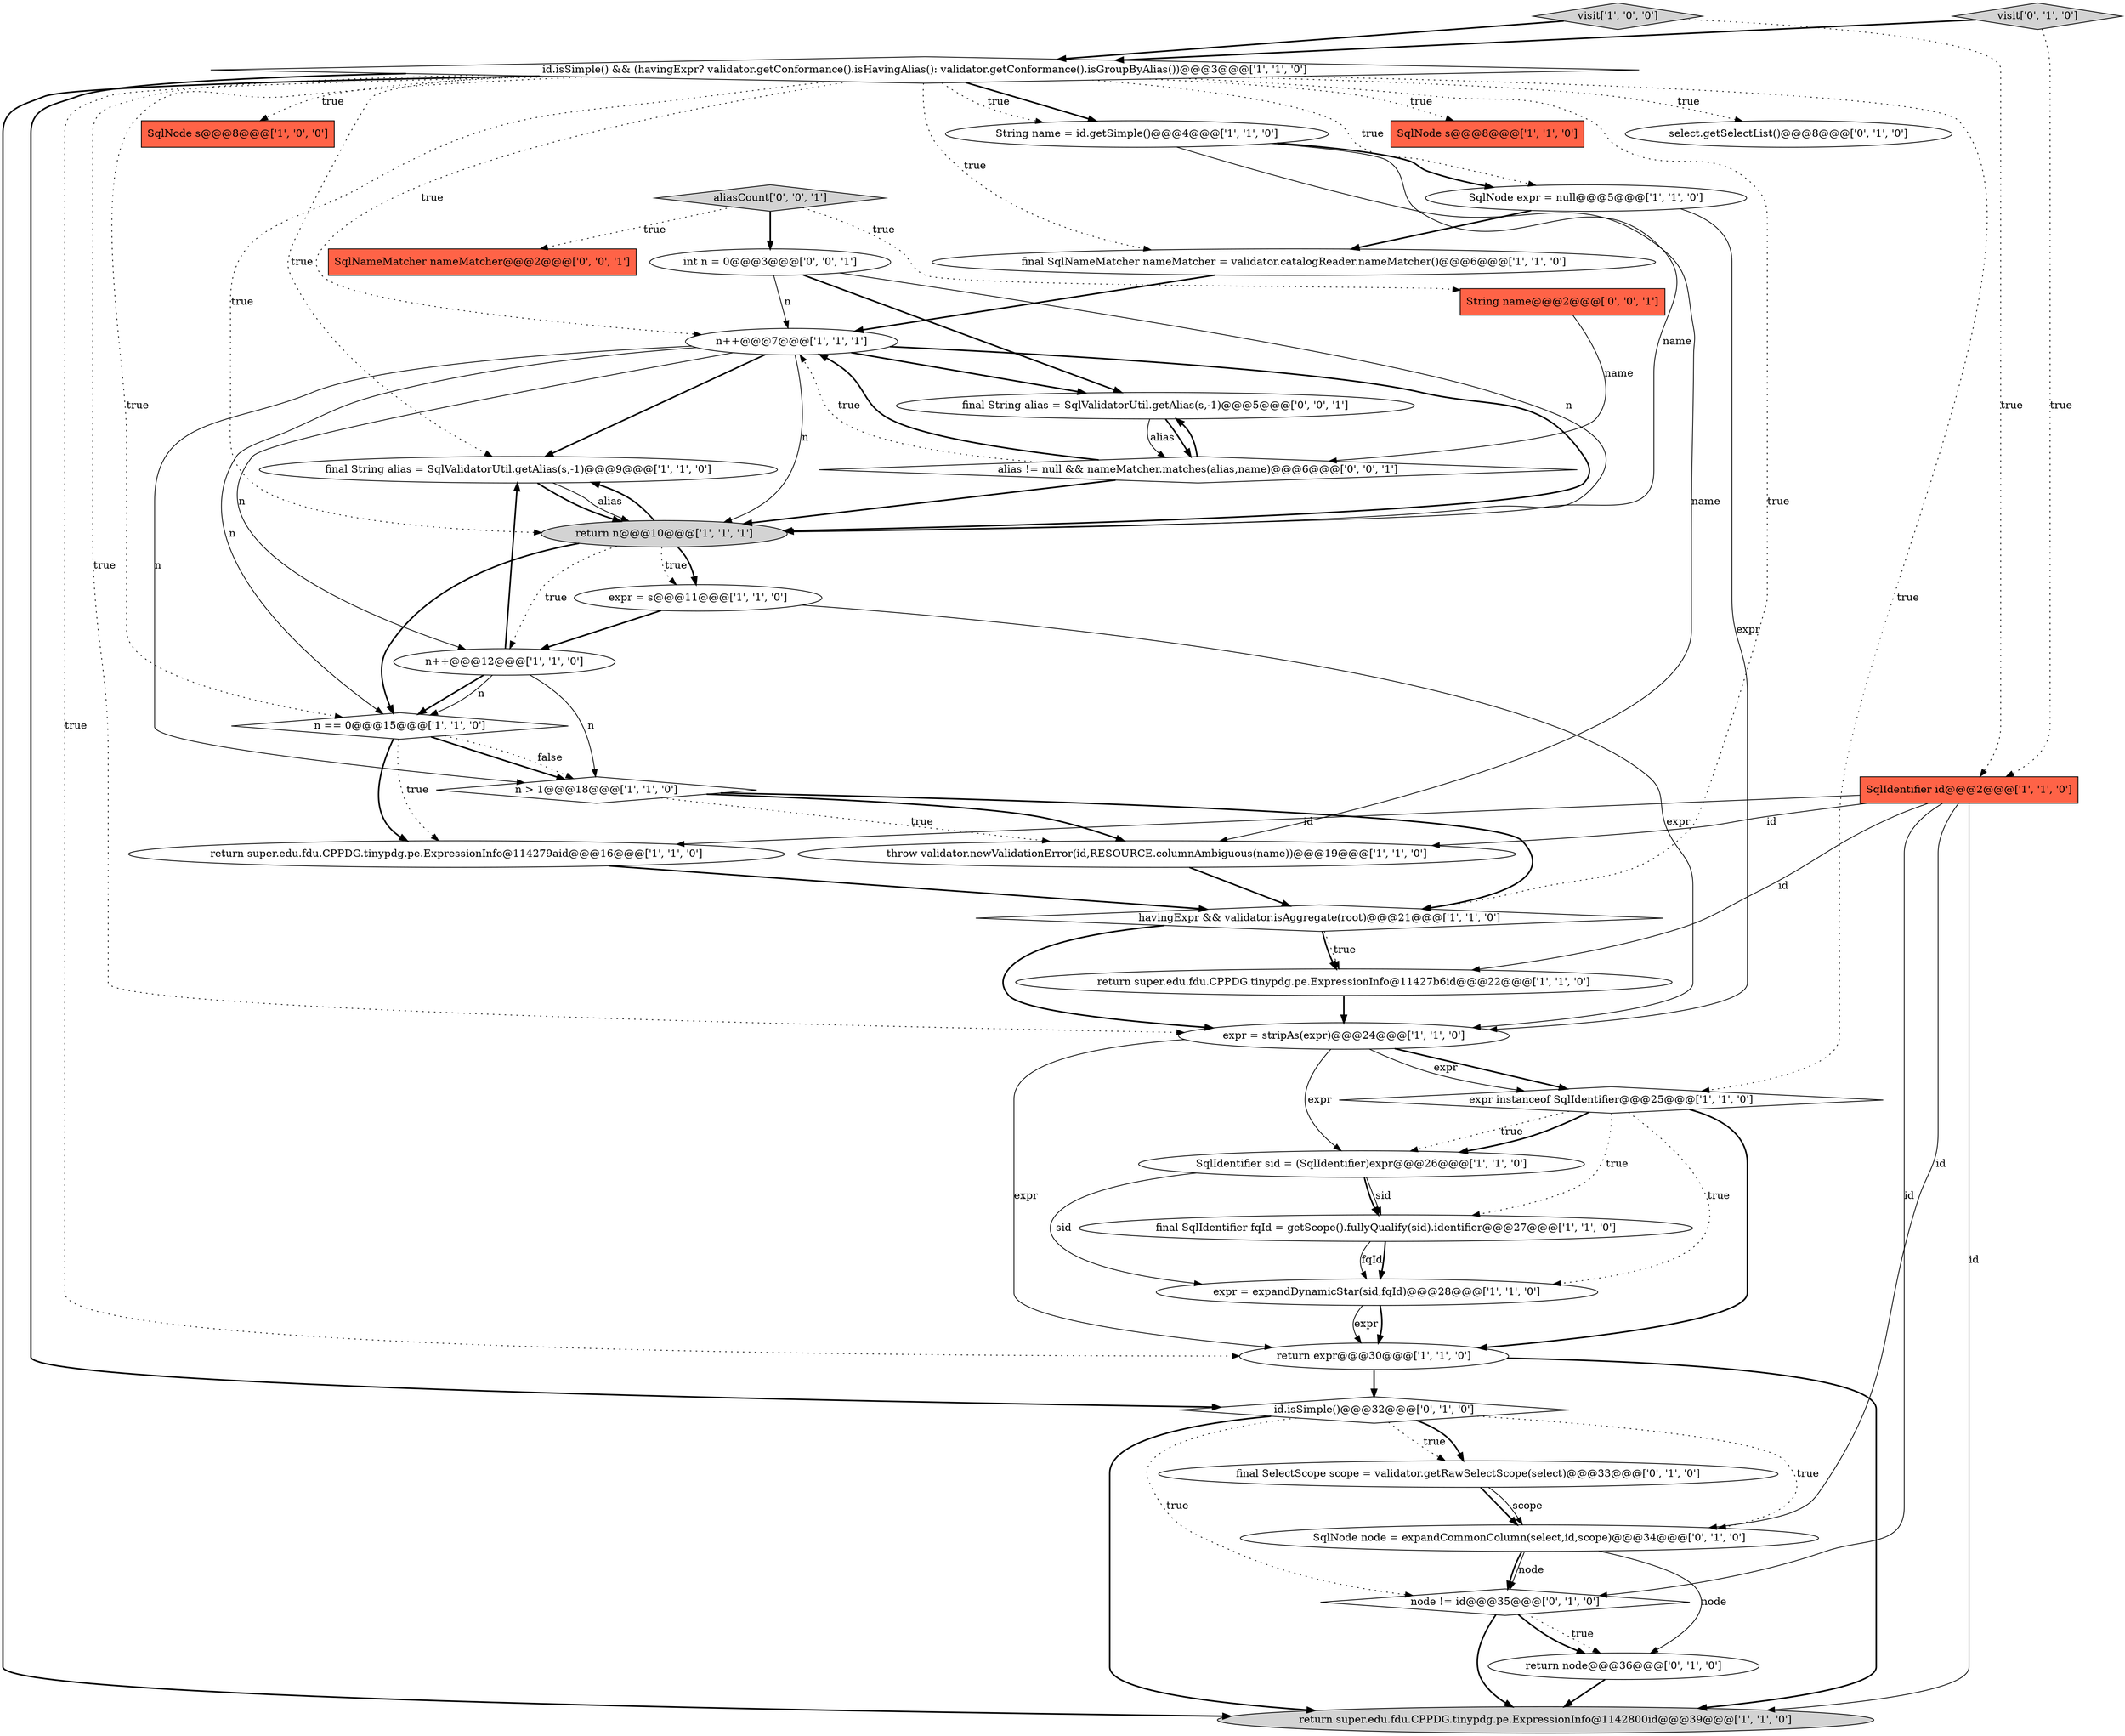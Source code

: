digraph {
30 [style = filled, label = "return node@@@36@@@['0', '1', '0']", fillcolor = white, shape = ellipse image = "AAA1AAABBB2BBB"];
25 [style = filled, label = "final String alias = SqlValidatorUtil.getAlias(s,-1)@@@9@@@['1', '1', '0']", fillcolor = white, shape = ellipse image = "AAA0AAABBB1BBB"];
21 [style = filled, label = "expr = expandDynamicStar(sid,fqId)@@@28@@@['1', '1', '0']", fillcolor = white, shape = ellipse image = "AAA0AAABBB1BBB"];
26 [style = filled, label = "select.getSelectList()@@@8@@@['0', '1', '0']", fillcolor = white, shape = ellipse image = "AAA0AAABBB2BBB"];
0 [style = filled, label = "havingExpr && validator.isAggregate(root)@@@21@@@['1', '1', '0']", fillcolor = white, shape = diamond image = "AAA0AAABBB1BBB"];
27 [style = filled, label = "SqlNode node = expandCommonColumn(select,id,scope)@@@34@@@['0', '1', '0']", fillcolor = white, shape = ellipse image = "AAA1AAABBB2BBB"];
35 [style = filled, label = "int n = 0@@@3@@@['0', '0', '1']", fillcolor = white, shape = ellipse image = "AAA0AAABBB3BBB"];
32 [style = filled, label = "visit['0', '1', '0']", fillcolor = lightgray, shape = diamond image = "AAA0AAABBB2BBB"];
19 [style = filled, label = "expr = stripAs(expr)@@@24@@@['1', '1', '0']", fillcolor = white, shape = ellipse image = "AAA0AAABBB1BBB"];
31 [style = filled, label = "id.isSimple()@@@32@@@['0', '1', '0']", fillcolor = white, shape = diamond image = "AAA1AAABBB2BBB"];
9 [style = filled, label = "n == 0@@@15@@@['1', '1', '0']", fillcolor = white, shape = diamond image = "AAA0AAABBB1BBB"];
6 [style = filled, label = "SqlNode s@@@8@@@['1', '0', '0']", fillcolor = tomato, shape = box image = "AAA0AAABBB1BBB"];
8 [style = filled, label = "String name = id.getSimple()@@@4@@@['1', '1', '0']", fillcolor = white, shape = ellipse image = "AAA0AAABBB1BBB"];
2 [style = filled, label = "return super.edu.fdu.CPPDG.tinypdg.pe.ExpressionInfo@1142800id@@@39@@@['1', '1', '0']", fillcolor = lightgray, shape = ellipse image = "AAA0AAABBB1BBB"];
22 [style = filled, label = "id.isSimple() && (havingExpr? validator.getConformance().isHavingAlias(): validator.getConformance().isGroupByAlias())@@@3@@@['1', '1', '0']", fillcolor = white, shape = diamond image = "AAA0AAABBB1BBB"];
20 [style = filled, label = "final SqlNameMatcher nameMatcher = validator.catalogReader.nameMatcher()@@@6@@@['1', '1', '0']", fillcolor = white, shape = ellipse image = "AAA0AAABBB1BBB"];
15 [style = filled, label = "return expr@@@30@@@['1', '1', '0']", fillcolor = white, shape = ellipse image = "AAA0AAABBB1BBB"];
38 [style = filled, label = "SqlNameMatcher nameMatcher@@@2@@@['0', '0', '1']", fillcolor = tomato, shape = box image = "AAA0AAABBB3BBB"];
14 [style = filled, label = "return super.edu.fdu.CPPDG.tinypdg.pe.ExpressionInfo@114279aid@@@16@@@['1', '1', '0']", fillcolor = white, shape = ellipse image = "AAA0AAABBB1BBB"];
17 [style = filled, label = "SqlIdentifier sid = (SqlIdentifier)expr@@@26@@@['1', '1', '0']", fillcolor = white, shape = ellipse image = "AAA0AAABBB1BBB"];
10 [style = filled, label = "n > 1@@@18@@@['1', '1', '0']", fillcolor = white, shape = diamond image = "AAA0AAABBB1BBB"];
1 [style = filled, label = "final SqlIdentifier fqId = getScope().fullyQualify(sid).identifier@@@27@@@['1', '1', '0']", fillcolor = white, shape = ellipse image = "AAA0AAABBB1BBB"];
29 [style = filled, label = "node != id@@@35@@@['0', '1', '0']", fillcolor = white, shape = diamond image = "AAA1AAABBB2BBB"];
4 [style = filled, label = "n++@@@12@@@['1', '1', '0']", fillcolor = white, shape = ellipse image = "AAA0AAABBB1BBB"];
12 [style = filled, label = "n++@@@7@@@['1', '1', '1']", fillcolor = white, shape = ellipse image = "AAA0AAABBB1BBB"];
37 [style = filled, label = "aliasCount['0', '0', '1']", fillcolor = lightgray, shape = diamond image = "AAA0AAABBB3BBB"];
34 [style = filled, label = "String name@@@2@@@['0', '0', '1']", fillcolor = tomato, shape = box image = "AAA0AAABBB3BBB"];
11 [style = filled, label = "SqlNode expr = null@@@5@@@['1', '1', '0']", fillcolor = white, shape = ellipse image = "AAA0AAABBB1BBB"];
28 [style = filled, label = "final SelectScope scope = validator.getRawSelectScope(select)@@@33@@@['0', '1', '0']", fillcolor = white, shape = ellipse image = "AAA1AAABBB2BBB"];
13 [style = filled, label = "return n@@@10@@@['1', '1', '1']", fillcolor = lightgray, shape = ellipse image = "AAA0AAABBB1BBB"];
3 [style = filled, label = "visit['1', '0', '0']", fillcolor = lightgray, shape = diamond image = "AAA0AAABBB1BBB"];
5 [style = filled, label = "SqlIdentifier id@@@2@@@['1', '1', '0']", fillcolor = tomato, shape = box image = "AAA0AAABBB1BBB"];
23 [style = filled, label = "expr instanceof SqlIdentifier@@@25@@@['1', '1', '0']", fillcolor = white, shape = diamond image = "AAA0AAABBB1BBB"];
36 [style = filled, label = "final String alias = SqlValidatorUtil.getAlias(s,-1)@@@5@@@['0', '0', '1']", fillcolor = white, shape = ellipse image = "AAA0AAABBB3BBB"];
7 [style = filled, label = "throw validator.newValidationError(id,RESOURCE.columnAmbiguous(name))@@@19@@@['1', '1', '0']", fillcolor = white, shape = ellipse image = "AAA0AAABBB1BBB"];
18 [style = filled, label = "SqlNode s@@@8@@@['1', '1', '0']", fillcolor = tomato, shape = box image = "AAA0AAABBB1BBB"];
33 [style = filled, label = "alias != null && nameMatcher.matches(alias,name)@@@6@@@['0', '0', '1']", fillcolor = white, shape = diamond image = "AAA0AAABBB3BBB"];
16 [style = filled, label = "expr = s@@@11@@@['1', '1', '0']", fillcolor = white, shape = ellipse image = "AAA0AAABBB1BBB"];
24 [style = filled, label = "return super.edu.fdu.CPPDG.tinypdg.pe.ExpressionInfo@11427b6id@@@22@@@['1', '1', '0']", fillcolor = white, shape = ellipse image = "AAA0AAABBB1BBB"];
12->25 [style = bold, label=""];
5->7 [style = solid, label="id"];
27->30 [style = solid, label="node"];
37->35 [style = bold, label=""];
31->28 [style = dotted, label="true"];
13->25 [style = bold, label=""];
22->20 [style = dotted, label="true"];
36->33 [style = solid, label="alias"];
14->0 [style = bold, label=""];
22->11 [style = dotted, label="true"];
22->31 [style = bold, label=""];
10->7 [style = dotted, label="true"];
19->23 [style = bold, label=""];
0->24 [style = dotted, label="true"];
4->10 [style = solid, label="n"];
23->17 [style = dotted, label="true"];
23->21 [style = dotted, label="true"];
5->14 [style = solid, label="id"];
4->9 [style = bold, label=""];
7->0 [style = bold, label=""];
25->13 [style = bold, label=""];
19->17 [style = solid, label="expr"];
5->29 [style = solid, label="id"];
22->6 [style = dotted, label="true"];
9->14 [style = bold, label=""];
13->9 [style = bold, label=""];
22->18 [style = dotted, label="true"];
11->19 [style = solid, label="expr"];
33->12 [style = bold, label=""];
22->15 [style = dotted, label="true"];
17->1 [style = bold, label=""];
1->21 [style = solid, label="fqId"];
13->4 [style = dotted, label="true"];
11->20 [style = bold, label=""];
16->4 [style = bold, label=""];
16->19 [style = solid, label="expr"];
13->16 [style = dotted, label="true"];
15->31 [style = bold, label=""];
31->27 [style = dotted, label="true"];
0->19 [style = bold, label=""];
19->23 [style = solid, label="expr"];
15->2 [style = bold, label=""];
12->13 [style = bold, label=""];
25->13 [style = solid, label="alias"];
5->27 [style = solid, label="id"];
22->25 [style = dotted, label="true"];
28->27 [style = bold, label=""];
10->7 [style = bold, label=""];
35->36 [style = bold, label=""];
8->7 [style = solid, label="name"];
3->22 [style = bold, label=""];
34->33 [style = solid, label="name"];
33->12 [style = dotted, label="true"];
31->28 [style = bold, label=""];
32->5 [style = dotted, label="true"];
20->12 [style = bold, label=""];
4->9 [style = solid, label="n"];
9->10 [style = bold, label=""];
22->2 [style = bold, label=""];
37->34 [style = dotted, label="true"];
22->23 [style = dotted, label="true"];
23->15 [style = bold, label=""];
21->15 [style = bold, label=""];
4->25 [style = bold, label=""];
29->2 [style = bold, label=""];
35->13 [style = solid, label="n"];
0->24 [style = bold, label=""];
37->38 [style = dotted, label="true"];
22->0 [style = dotted, label="true"];
23->1 [style = dotted, label="true"];
12->10 [style = solid, label="n"];
13->16 [style = bold, label=""];
29->30 [style = dotted, label="true"];
28->27 [style = solid, label="scope"];
21->15 [style = solid, label="expr"];
35->12 [style = solid, label="n"];
32->22 [style = bold, label=""];
36->33 [style = bold, label=""];
8->13 [style = solid, label="name"];
22->13 [style = dotted, label="true"];
24->19 [style = bold, label=""];
12->9 [style = solid, label="n"];
22->12 [style = dotted, label="true"];
23->17 [style = bold, label=""];
10->0 [style = bold, label=""];
27->29 [style = solid, label="node"];
29->30 [style = bold, label=""];
12->4 [style = solid, label="n"];
17->21 [style = solid, label="sid"];
22->19 [style = dotted, label="true"];
22->8 [style = bold, label=""];
9->14 [style = dotted, label="true"];
1->21 [style = bold, label=""];
22->9 [style = dotted, label="true"];
30->2 [style = bold, label=""];
22->8 [style = dotted, label="true"];
12->13 [style = solid, label="n"];
27->29 [style = bold, label=""];
33->13 [style = bold, label=""];
8->11 [style = bold, label=""];
5->2 [style = solid, label="id"];
5->24 [style = solid, label="id"];
31->2 [style = bold, label=""];
19->15 [style = solid, label="expr"];
17->1 [style = solid, label="sid"];
31->29 [style = dotted, label="true"];
9->10 [style = dotted, label="false"];
3->5 [style = dotted, label="true"];
33->36 [style = bold, label=""];
12->36 [style = bold, label=""];
22->26 [style = dotted, label="true"];
}
